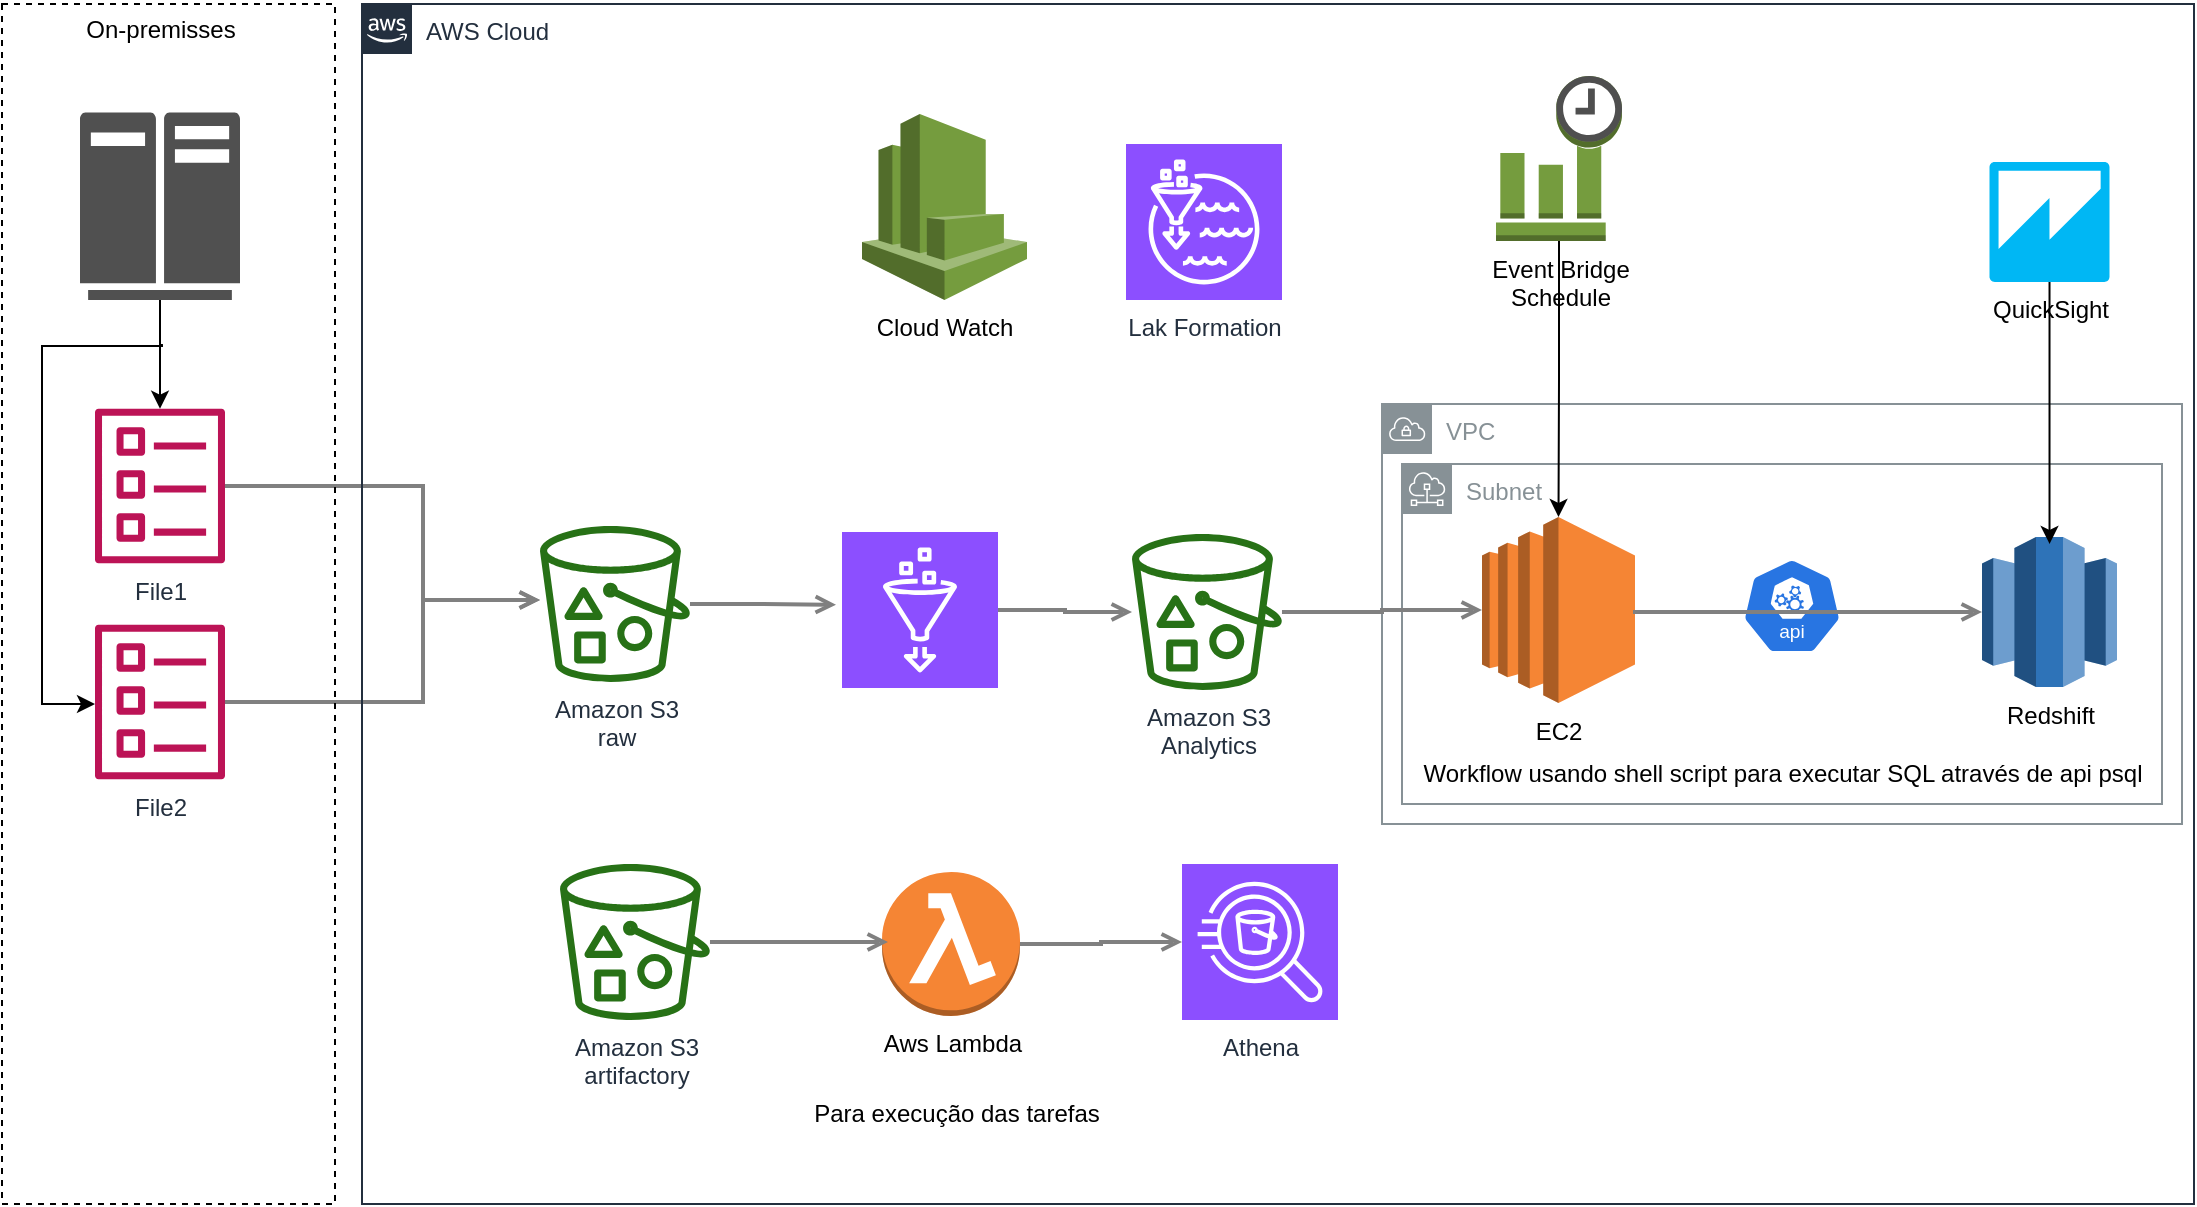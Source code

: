 <mxfile version="24.7.7">
  <diagram id="Ht1M8jgEwFfnCIfOTk4-" name="Page-1">
    <mxGraphModel dx="1558" dy="1553" grid="1" gridSize="10" guides="1" tooltips="1" connect="1" arrows="1" fold="1" page="1" pageScale="1" pageWidth="1169" pageHeight="827" math="0" shadow="0">
      <root>
        <mxCell id="0" />
        <mxCell id="1" parent="0" />
        <mxCell id="UEzPUAAOIrF-is8g5C7q-172" style="edgeStyle=orthogonalEdgeStyle;rounded=0;orthogonalLoop=1;jettySize=auto;html=1;startArrow=none;startFill=0;endArrow=open;endFill=0;strokeColor=#808080;strokeWidth=2;" parent="1" source="UEzPUAAOIrF-is8g5C7q-156" target="UEzPUAAOIrF-is8g5C7q-158" edge="1">
          <mxGeometry relative="1" as="geometry">
            <Array as="points">
              <mxPoint x="230.5" y="-459" />
              <mxPoint x="230.5" y="-402" />
            </Array>
          </mxGeometry>
        </mxCell>
        <mxCell id="UEzPUAAOIrF-is8g5C7q-173" style="edgeStyle=orthogonalEdgeStyle;rounded=0;orthogonalLoop=1;jettySize=auto;html=1;startArrow=none;startFill=0;endArrow=open;endFill=0;strokeColor=#808080;strokeWidth=2;" parent="1" source="UEzPUAAOIrF-is8g5C7q-157" target="UEzPUAAOIrF-is8g5C7q-158" edge="1">
          <mxGeometry relative="1" as="geometry">
            <Array as="points">
              <mxPoint x="230.5" y="-351" />
              <mxPoint x="230.5" y="-402" />
            </Array>
          </mxGeometry>
        </mxCell>
        <mxCell id="UEzPUAAOIrF-is8g5C7q-154" value="AWS Cloud" style="points=[[0,0],[0.25,0],[0.5,0],[0.75,0],[1,0],[1,0.25],[1,0.5],[1,0.75],[1,1],[0.75,1],[0.5,1],[0.25,1],[0,1],[0,0.75],[0,0.5],[0,0.25]];outlineConnect=0;gradientColor=none;html=1;whiteSpace=wrap;fontSize=12;fontStyle=0;shape=mxgraph.aws4.group;grIcon=mxgraph.aws4.group_aws_cloud_alt;strokeColor=#232F3E;fillColor=none;verticalAlign=top;align=left;spacingLeft=30;fontColor=#232F3E;dashed=0;labelBackgroundColor=#ffffff;container=1;pointerEvents=0;collapsible=0;recursiveResize=0;" parent="1" vertex="1">
          <mxGeometry x="200" y="-700" width="916" height="600" as="geometry" />
        </mxCell>
        <mxCell id="dOL3RdpPMTuehhcjLxyu-23" value="VPC" style="sketch=0;outlineConnect=0;gradientColor=none;html=1;whiteSpace=wrap;fontSize=12;fontStyle=0;shape=mxgraph.aws4.group;grIcon=mxgraph.aws4.group_vpc;strokeColor=#879196;fillColor=none;verticalAlign=top;align=left;spacingLeft=30;fontColor=#879196;dashed=0;" vertex="1" parent="UEzPUAAOIrF-is8g5C7q-154">
          <mxGeometry x="510" y="200" width="400" height="210" as="geometry" />
        </mxCell>
        <mxCell id="dOL3RdpPMTuehhcjLxyu-24" value="Subnet" style="sketch=0;outlineConnect=0;gradientColor=none;html=1;whiteSpace=wrap;fontSize=12;fontStyle=0;shape=mxgraph.aws4.group;grIcon=mxgraph.aws4.group_subnet;strokeColor=#879196;fillColor=none;verticalAlign=top;align=left;spacingLeft=30;fontColor=#879196;dashed=0;" vertex="1" parent="UEzPUAAOIrF-is8g5C7q-154">
          <mxGeometry x="520" y="230" width="380" height="170" as="geometry" />
        </mxCell>
        <mxCell id="dOL3RdpPMTuehhcjLxyu-1" value="" style="sketch=0;points=[[0,0,0],[0.25,0,0],[0.5,0,0],[0.75,0,0],[1,0,0],[0,1,0],[0.25,1,0],[0.5,1,0],[0.75,1,0],[1,1,0],[0,0.25,0],[0,0.5,0],[0,0.75,0],[1,0.25,0],[1,0.5,0],[1,0.75,0]];outlineConnect=0;fontColor=#232F3E;fillColor=#8C4FFF;strokeColor=#ffffff;dashed=0;verticalLabelPosition=bottom;verticalAlign=top;align=center;html=1;fontSize=12;fontStyle=0;aspect=fixed;shape=mxgraph.aws4.resourceIcon;resIcon=mxgraph.aws4.glue;" vertex="1" parent="UEzPUAAOIrF-is8g5C7q-154">
          <mxGeometry x="240" y="264" width="78" height="78" as="geometry" />
        </mxCell>
        <mxCell id="dOL3RdpPMTuehhcjLxyu-6" value="Amazon S3&lt;br&gt;Analytics" style="outlineConnect=0;fontColor=#232F3E;gradientColor=none;fillColor=#277116;strokeColor=none;dashed=0;verticalLabelPosition=bottom;verticalAlign=top;align=center;html=1;fontSize=12;fontStyle=0;aspect=fixed;pointerEvents=1;shape=mxgraph.aws4.bucket_with_objects;labelBackgroundColor=#ffffff;" vertex="1" parent="UEzPUAAOIrF-is8g5C7q-154">
          <mxGeometry x="385" y="265" width="75" height="78" as="geometry" />
        </mxCell>
        <mxCell id="dOL3RdpPMTuehhcjLxyu-8" style="edgeStyle=orthogonalEdgeStyle;rounded=0;orthogonalLoop=1;jettySize=auto;html=1;startArrow=none;startFill=0;endArrow=open;endFill=0;strokeColor=#808080;strokeWidth=2;exitX=1;exitY=0.5;exitDx=0;exitDy=0;exitPerimeter=0;" edge="1" parent="UEzPUAAOIrF-is8g5C7q-154" source="dOL3RdpPMTuehhcjLxyu-1" target="dOL3RdpPMTuehhcjLxyu-6">
          <mxGeometry relative="1" as="geometry">
            <Array as="points" />
            <mxPoint x="330" y="314" as="sourcePoint" />
            <mxPoint x="406" y="314" as="targetPoint" />
          </mxGeometry>
        </mxCell>
        <mxCell id="dOL3RdpPMTuehhcjLxyu-9" value="Redshift" style="outlineConnect=0;dashed=0;verticalLabelPosition=bottom;verticalAlign=top;align=center;html=1;shape=mxgraph.aws3.redshift;fillColor=#2E73B8;gradientColor=none;" vertex="1" parent="UEzPUAAOIrF-is8g5C7q-154">
          <mxGeometry x="810" y="266.5" width="67.5" height="75" as="geometry" />
        </mxCell>
        <mxCell id="dOL3RdpPMTuehhcjLxyu-10" value="EC2" style="outlineConnect=0;dashed=0;verticalLabelPosition=bottom;verticalAlign=top;align=center;html=1;shape=mxgraph.aws3.ec2;fillColor=#F58534;gradientColor=none;" vertex="1" parent="UEzPUAAOIrF-is8g5C7q-154">
          <mxGeometry x="560" y="256.5" width="76.5" height="93" as="geometry" />
        </mxCell>
        <mxCell id="dOL3RdpPMTuehhcjLxyu-11" value="" style="aspect=fixed;sketch=0;html=1;dashed=0;whitespace=wrap;verticalLabelPosition=bottom;verticalAlign=top;fillColor=#2875E2;strokeColor=#ffffff;points=[[0.005,0.63,0],[0.1,0.2,0],[0.9,0.2,0],[0.5,0,0],[0.995,0.63,0],[0.72,0.99,0],[0.5,1,0],[0.28,0.99,0]];shape=mxgraph.kubernetes.icon2;kubernetesLabel=1;prIcon=api" vertex="1" parent="UEzPUAAOIrF-is8g5C7q-154">
          <mxGeometry x="690" y="277" width="50" height="48" as="geometry" />
        </mxCell>
        <mxCell id="dOL3RdpPMTuehhcjLxyu-12" style="edgeStyle=orthogonalEdgeStyle;rounded=0;orthogonalLoop=1;jettySize=auto;html=1;startArrow=none;startFill=0;endArrow=open;endFill=0;strokeColor=#808080;strokeWidth=2;exitX=1;exitY=0.5;exitDx=0;exitDy=0;exitPerimeter=0;entryX=0;entryY=0.5;entryDx=0;entryDy=0;entryPerimeter=0;" edge="1" parent="UEzPUAAOIrF-is8g5C7q-154" source="dOL3RdpPMTuehhcjLxyu-10" target="dOL3RdpPMTuehhcjLxyu-9">
          <mxGeometry relative="1" as="geometry">
            <Array as="points">
              <mxPoint x="636" y="304" />
            </Array>
            <mxPoint x="636.5" y="246.0" as="sourcePoint" />
            <mxPoint x="860" y="651.0" as="targetPoint" />
          </mxGeometry>
        </mxCell>
        <mxCell id="dOL3RdpPMTuehhcjLxyu-15" value="" style="edgeStyle=orthogonalEdgeStyle;rounded=0;orthogonalLoop=1;jettySize=auto;html=1;" edge="1" parent="UEzPUAAOIrF-is8g5C7q-154" source="dOL3RdpPMTuehhcjLxyu-13" target="dOL3RdpPMTuehhcjLxyu-10">
          <mxGeometry relative="1" as="geometry">
            <mxPoint x="613" y="186" as="targetPoint" />
            <Array as="points" />
          </mxGeometry>
        </mxCell>
        <mxCell id="dOL3RdpPMTuehhcjLxyu-13" value="Event Bridg&lt;span style=&quot;background-color: initial;&quot;&gt;e&lt;/span&gt;&lt;div&gt;&lt;span style=&quot;background-color: initial;&quot;&gt;Schedule&lt;/span&gt;&lt;/div&gt;" style="outlineConnect=0;dashed=0;verticalLabelPosition=bottom;verticalAlign=top;align=center;html=1;shape=mxgraph.aws3.event_time_based;fillColor=#759C3E;gradientColor=none;" vertex="1" parent="UEzPUAAOIrF-is8g5C7q-154">
          <mxGeometry x="567" y="36" width="63" height="82.5" as="geometry" />
        </mxCell>
        <mxCell id="dOL3RdpPMTuehhcjLxyu-16" style="edgeStyle=orthogonalEdgeStyle;rounded=0;orthogonalLoop=1;jettySize=auto;html=1;startArrow=none;startFill=0;endArrow=open;endFill=0;strokeColor=#808080;strokeWidth=2;" edge="1" parent="UEzPUAAOIrF-is8g5C7q-154" source="dOL3RdpPMTuehhcjLxyu-6" target="dOL3RdpPMTuehhcjLxyu-10">
          <mxGeometry relative="1" as="geometry">
            <Array as="points" />
            <mxPoint x="480" y="303.38" as="sourcePoint" />
            <mxPoint x="547" y="303.38" as="targetPoint" />
          </mxGeometry>
        </mxCell>
        <mxCell id="dOL3RdpPMTuehhcjLxyu-17" style="edgeStyle=orthogonalEdgeStyle;rounded=0;orthogonalLoop=1;jettySize=auto;html=1;startArrow=none;startFill=0;endArrow=open;endFill=0;strokeColor=#808080;strokeWidth=2;" edge="1" parent="UEzPUAAOIrF-is8g5C7q-154" source="UEzPUAAOIrF-is8g5C7q-158">
          <mxGeometry relative="1" as="geometry">
            <Array as="points" />
            <mxPoint x="170" y="300.38" as="sourcePoint" />
            <mxPoint x="237" y="300.38" as="targetPoint" />
          </mxGeometry>
        </mxCell>
        <mxCell id="dOL3RdpPMTuehhcjLxyu-20" value="Lak Formation" style="sketch=0;points=[[0,0,0],[0.25,0,0],[0.5,0,0],[0.75,0,0],[1,0,0],[0,1,0],[0.25,1,0],[0.5,1,0],[0.75,1,0],[1,1,0],[0,0.25,0],[0,0.5,0],[0,0.75,0],[1,0.25,0],[1,0.5,0],[1,0.75,0]];outlineConnect=0;fontColor=#232F3E;fillColor=#8C4FFF;strokeColor=#ffffff;dashed=0;verticalLabelPosition=bottom;verticalAlign=top;align=center;html=1;fontSize=12;fontStyle=0;aspect=fixed;shape=mxgraph.aws4.resourceIcon;resIcon=mxgraph.aws4.lake_formation;" vertex="1" parent="UEzPUAAOIrF-is8g5C7q-154">
          <mxGeometry x="382" y="70" width="78" height="78" as="geometry" />
        </mxCell>
        <mxCell id="dOL3RdpPMTuehhcjLxyu-21" value="Cloud Watch" style="outlineConnect=0;dashed=0;verticalLabelPosition=bottom;verticalAlign=top;align=center;html=1;shape=mxgraph.aws3.cloudwatch;fillColor=#759C3E;gradientColor=none;" vertex="1" parent="UEzPUAAOIrF-is8g5C7q-154">
          <mxGeometry x="250" y="55" width="82.5" height="93" as="geometry" />
        </mxCell>
        <mxCell id="dOL3RdpPMTuehhcjLxyu-30" value="" style="edgeStyle=orthogonalEdgeStyle;rounded=0;orthogonalLoop=1;jettySize=auto;html=1;entryX=0.852;entryY=0.235;entryDx=0;entryDy=0;entryPerimeter=0;" edge="1" parent="UEzPUAAOIrF-is8g5C7q-154" source="dOL3RdpPMTuehhcjLxyu-29" target="dOL3RdpPMTuehhcjLxyu-24">
          <mxGeometry relative="1" as="geometry" />
        </mxCell>
        <mxCell id="dOL3RdpPMTuehhcjLxyu-29" value="QuickSight" style="outlineConnect=0;dashed=0;verticalLabelPosition=bottom;verticalAlign=top;align=center;html=1;shape=mxgraph.aws3.quicksight;fillColor=#00B7F4;gradientColor=none;" vertex="1" parent="UEzPUAAOIrF-is8g5C7q-154">
          <mxGeometry x="813.75" y="79" width="60" height="60" as="geometry" />
        </mxCell>
        <mxCell id="dOL3RdpPMTuehhcjLxyu-34" value="Workflow usando shell script para executar SQL através de api psql" style="text;html=1;align=center;verticalAlign=middle;resizable=0;points=[];autosize=1;strokeColor=none;fillColor=none;" vertex="1" parent="UEzPUAAOIrF-is8g5C7q-154">
          <mxGeometry x="520" y="370" width="380" height="30" as="geometry" />
        </mxCell>
        <mxCell id="dOL3RdpPMTuehhcjLxyu-35" value="Aws Lambda" style="outlineConnect=0;dashed=0;verticalLabelPosition=bottom;verticalAlign=top;align=center;html=1;shape=mxgraph.aws3.lambda_function;fillColor=#F58534;gradientColor=none;" vertex="1" parent="UEzPUAAOIrF-is8g5C7q-154">
          <mxGeometry x="260" y="434" width="69" height="72" as="geometry" />
        </mxCell>
        <mxCell id="dOL3RdpPMTuehhcjLxyu-36" value="Athena" style="sketch=0;points=[[0,0,0],[0.25,0,0],[0.5,0,0],[0.75,0,0],[1,0,0],[0,1,0],[0.25,1,0],[0.5,1,0],[0.75,1,0],[1,1,0],[0,0.25,0],[0,0.5,0],[0,0.75,0],[1,0.25,0],[1,0.5,0],[1,0.75,0]];outlineConnect=0;fontColor=#232F3E;fillColor=#8C4FFF;strokeColor=#ffffff;dashed=0;verticalLabelPosition=bottom;verticalAlign=top;align=center;html=1;fontSize=12;fontStyle=0;aspect=fixed;shape=mxgraph.aws4.resourceIcon;resIcon=mxgraph.aws4.athena;" vertex="1" parent="UEzPUAAOIrF-is8g5C7q-154">
          <mxGeometry x="410" y="430" width="78" height="78" as="geometry" />
        </mxCell>
        <mxCell id="dOL3RdpPMTuehhcjLxyu-37" style="edgeStyle=orthogonalEdgeStyle;rounded=0;orthogonalLoop=1;jettySize=auto;html=1;startArrow=none;startFill=0;endArrow=open;endFill=0;strokeColor=#808080;strokeWidth=2;entryX=0;entryY=0.5;entryDx=0;entryDy=0;entryPerimeter=0;exitX=1;exitY=0.5;exitDx=0;exitDy=0;exitPerimeter=0;" edge="1" parent="UEzPUAAOIrF-is8g5C7q-154" source="dOL3RdpPMTuehhcjLxyu-35" target="dOL3RdpPMTuehhcjLxyu-36">
          <mxGeometry relative="1" as="geometry">
            <Array as="points" />
            <mxPoint x="329" y="476" as="sourcePoint" />
            <mxPoint x="402" y="476.38" as="targetPoint" />
          </mxGeometry>
        </mxCell>
        <mxCell id="dOL3RdpPMTuehhcjLxyu-39" value="Para execução das tarefas" style="text;html=1;align=center;verticalAlign=middle;resizable=0;points=[];autosize=1;strokeColor=none;fillColor=none;" vertex="1" parent="UEzPUAAOIrF-is8g5C7q-154">
          <mxGeometry x="212" y="540" width="170" height="30" as="geometry" />
        </mxCell>
        <mxCell id="dOL3RdpPMTuehhcjLxyu-40" value="Amazon S3&lt;br&gt;artifactory" style="outlineConnect=0;fontColor=#232F3E;gradientColor=none;fillColor=#277116;strokeColor=none;dashed=0;verticalLabelPosition=bottom;verticalAlign=top;align=center;html=1;fontSize=12;fontStyle=0;aspect=fixed;pointerEvents=1;shape=mxgraph.aws4.bucket_with_objects;labelBackgroundColor=#ffffff;" vertex="1" parent="UEzPUAAOIrF-is8g5C7q-154">
          <mxGeometry x="99" y="430" width="75" height="78" as="geometry" />
        </mxCell>
        <mxCell id="dOL3RdpPMTuehhcjLxyu-43" style="edgeStyle=orthogonalEdgeStyle;rounded=0;orthogonalLoop=1;jettySize=auto;html=1;startArrow=none;startFill=0;endArrow=open;endFill=0;strokeColor=#808080;strokeWidth=2;" edge="1" parent="UEzPUAAOIrF-is8g5C7q-154" source="dOL3RdpPMTuehhcjLxyu-40">
          <mxGeometry relative="1" as="geometry">
            <Array as="points" />
            <mxPoint x="190" y="478.38" as="sourcePoint" />
            <mxPoint x="263" y="469" as="targetPoint" />
          </mxGeometry>
        </mxCell>
        <mxCell id="UEzPUAAOIrF-is8g5C7q-155" value="" style="rounded=0;whiteSpace=wrap;html=1;dashed=1;labelBackgroundColor=#ffffff;fillColor=none;gradientColor=none;container=1;pointerEvents=0;collapsible=0;recursiveResize=0;" parent="1" vertex="1">
          <mxGeometry x="20" y="-700" width="166.5" height="600" as="geometry" />
        </mxCell>
        <mxCell id="dOL3RdpPMTuehhcjLxyu-25" value="" style="sketch=0;pointerEvents=1;shadow=0;dashed=0;html=1;strokeColor=none;fillColor=#505050;labelPosition=center;verticalLabelPosition=bottom;verticalAlign=top;outlineConnect=0;align=center;shape=mxgraph.office.servers.mainframe_host;" vertex="1" parent="UEzPUAAOIrF-is8g5C7q-155">
          <mxGeometry x="39" y="54.25" width="80" height="93.75" as="geometry" />
        </mxCell>
        <mxCell id="dOL3RdpPMTuehhcjLxyu-27" value="On-premisses" style="text;html=1;align=center;verticalAlign=middle;resizable=0;points=[];autosize=1;strokeColor=none;fillColor=none;" vertex="1" parent="UEzPUAAOIrF-is8g5C7q-155">
          <mxGeometry x="29" y="-2" width="100" height="30" as="geometry" />
        </mxCell>
        <mxCell id="dOL3RdpPMTuehhcjLxyu-28" value="" style="edgeStyle=orthogonalEdgeStyle;rounded=0;orthogonalLoop=1;jettySize=auto;html=1;exitX=0.512;exitY=1.021;exitDx=0;exitDy=0;exitPerimeter=0;" edge="1" parent="UEzPUAAOIrF-is8g5C7q-155" target="UEzPUAAOIrF-is8g5C7q-157">
          <mxGeometry relative="1" as="geometry">
            <mxPoint x="79.96" y="169.999" as="sourcePoint" />
            <mxPoint x="46.5" y="369.03" as="targetPoint" />
            <Array as="points">
              <mxPoint x="20" y="171" />
              <mxPoint x="20" y="350" />
            </Array>
          </mxGeometry>
        </mxCell>
        <mxCell id="UEzPUAAOIrF-is8g5C7q-156" value="File1" style="outlineConnect=0;fontColor=#232F3E;gradientColor=none;fillColor=#BC1356;strokeColor=none;dashed=0;verticalLabelPosition=bottom;verticalAlign=top;align=center;html=1;fontSize=12;fontStyle=0;aspect=fixed;pointerEvents=1;shape=mxgraph.aws4.template;labelBackgroundColor=#ffffff;" parent="1" vertex="1">
          <mxGeometry x="66.5" y="-498" width="65" height="78" as="geometry" />
        </mxCell>
        <mxCell id="UEzPUAAOIrF-is8g5C7q-157" value="File2" style="outlineConnect=0;fontColor=#232F3E;gradientColor=none;fillColor=#BC1356;strokeColor=none;dashed=0;verticalLabelPosition=bottom;verticalAlign=top;align=center;html=1;fontSize=12;fontStyle=0;aspect=fixed;pointerEvents=1;shape=mxgraph.aws4.template;labelBackgroundColor=#ffffff;" parent="1" vertex="1">
          <mxGeometry x="66.5" y="-390" width="65" height="78" as="geometry" />
        </mxCell>
        <mxCell id="UEzPUAAOIrF-is8g5C7q-158" value="Amazon S3&lt;br&gt;raw" style="outlineConnect=0;fontColor=#232F3E;gradientColor=none;fillColor=#277116;strokeColor=none;dashed=0;verticalLabelPosition=bottom;verticalAlign=top;align=center;html=1;fontSize=12;fontStyle=0;aspect=fixed;pointerEvents=1;shape=mxgraph.aws4.bucket_with_objects;labelBackgroundColor=#ffffff;" parent="1" vertex="1">
          <mxGeometry x="289" y="-439" width="75" height="78" as="geometry" />
        </mxCell>
        <mxCell id="dOL3RdpPMTuehhcjLxyu-26" value="" style="edgeStyle=orthogonalEdgeStyle;rounded=0;orthogonalLoop=1;jettySize=auto;html=1;" edge="1" parent="1" source="dOL3RdpPMTuehhcjLxyu-25" target="UEzPUAAOIrF-is8g5C7q-156">
          <mxGeometry relative="1" as="geometry" />
        </mxCell>
      </root>
    </mxGraphModel>
  </diagram>
</mxfile>

